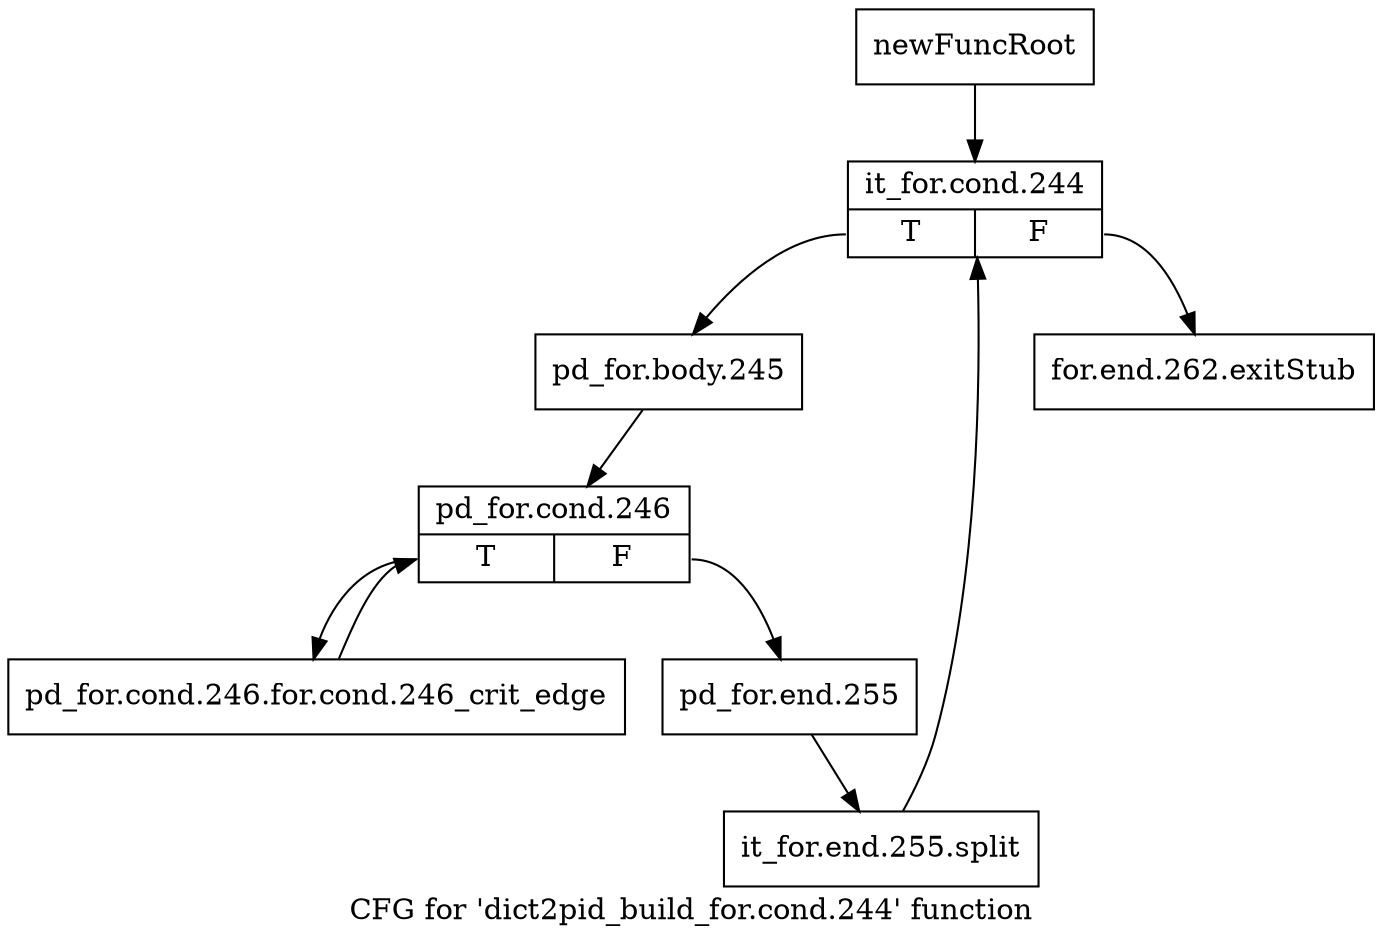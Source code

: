 digraph "CFG for 'dict2pid_build_for.cond.244' function" {
	label="CFG for 'dict2pid_build_for.cond.244' function";

	Node0x1197920 [shape=record,label="{newFuncRoot}"];
	Node0x1197920 -> Node0x11979c0;
	Node0x1197970 [shape=record,label="{for.end.262.exitStub}"];
	Node0x11979c0 [shape=record,label="{it_for.cond.244|{<s0>T|<s1>F}}"];
	Node0x11979c0:s0 -> Node0x1197a10;
	Node0x11979c0:s1 -> Node0x1197970;
	Node0x1197a10 [shape=record,label="{pd_for.body.245}"];
	Node0x1197a10 -> Node0x1197a60;
	Node0x1197a60 [shape=record,label="{pd_for.cond.246|{<s0>T|<s1>F}}"];
	Node0x1197a60:s0 -> Node0x1197b00;
	Node0x1197a60:s1 -> Node0x1197ab0;
	Node0x1197ab0 [shape=record,label="{pd_for.end.255}"];
	Node0x1197ab0 -> Node0x153c630;
	Node0x153c630 [shape=record,label="{it_for.end.255.split}"];
	Node0x153c630 -> Node0x11979c0;
	Node0x1197b00 [shape=record,label="{pd_for.cond.246.for.cond.246_crit_edge}"];
	Node0x1197b00 -> Node0x1197a60;
}
